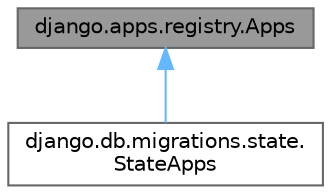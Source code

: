 digraph "django.apps.registry.Apps"
{
 // LATEX_PDF_SIZE
  bgcolor="transparent";
  edge [fontname=Helvetica,fontsize=10,labelfontname=Helvetica,labelfontsize=10];
  node [fontname=Helvetica,fontsize=10,shape=box,height=0.2,width=0.4];
  Node1 [id="Node000001",label="django.apps.registry.Apps",height=0.2,width=0.4,color="gray40", fillcolor="grey60", style="filled", fontcolor="black",tooltip=" "];
  Node1 -> Node2 [id="edge1_Node000001_Node000002",dir="back",color="steelblue1",style="solid",tooltip=" "];
  Node2 [id="Node000002",label="django.db.migrations.state.\lStateApps",height=0.2,width=0.4,color="gray40", fillcolor="white", style="filled",URL="$classdjango_1_1db_1_1migrations_1_1state_1_1_state_apps.html",tooltip=" "];
}
